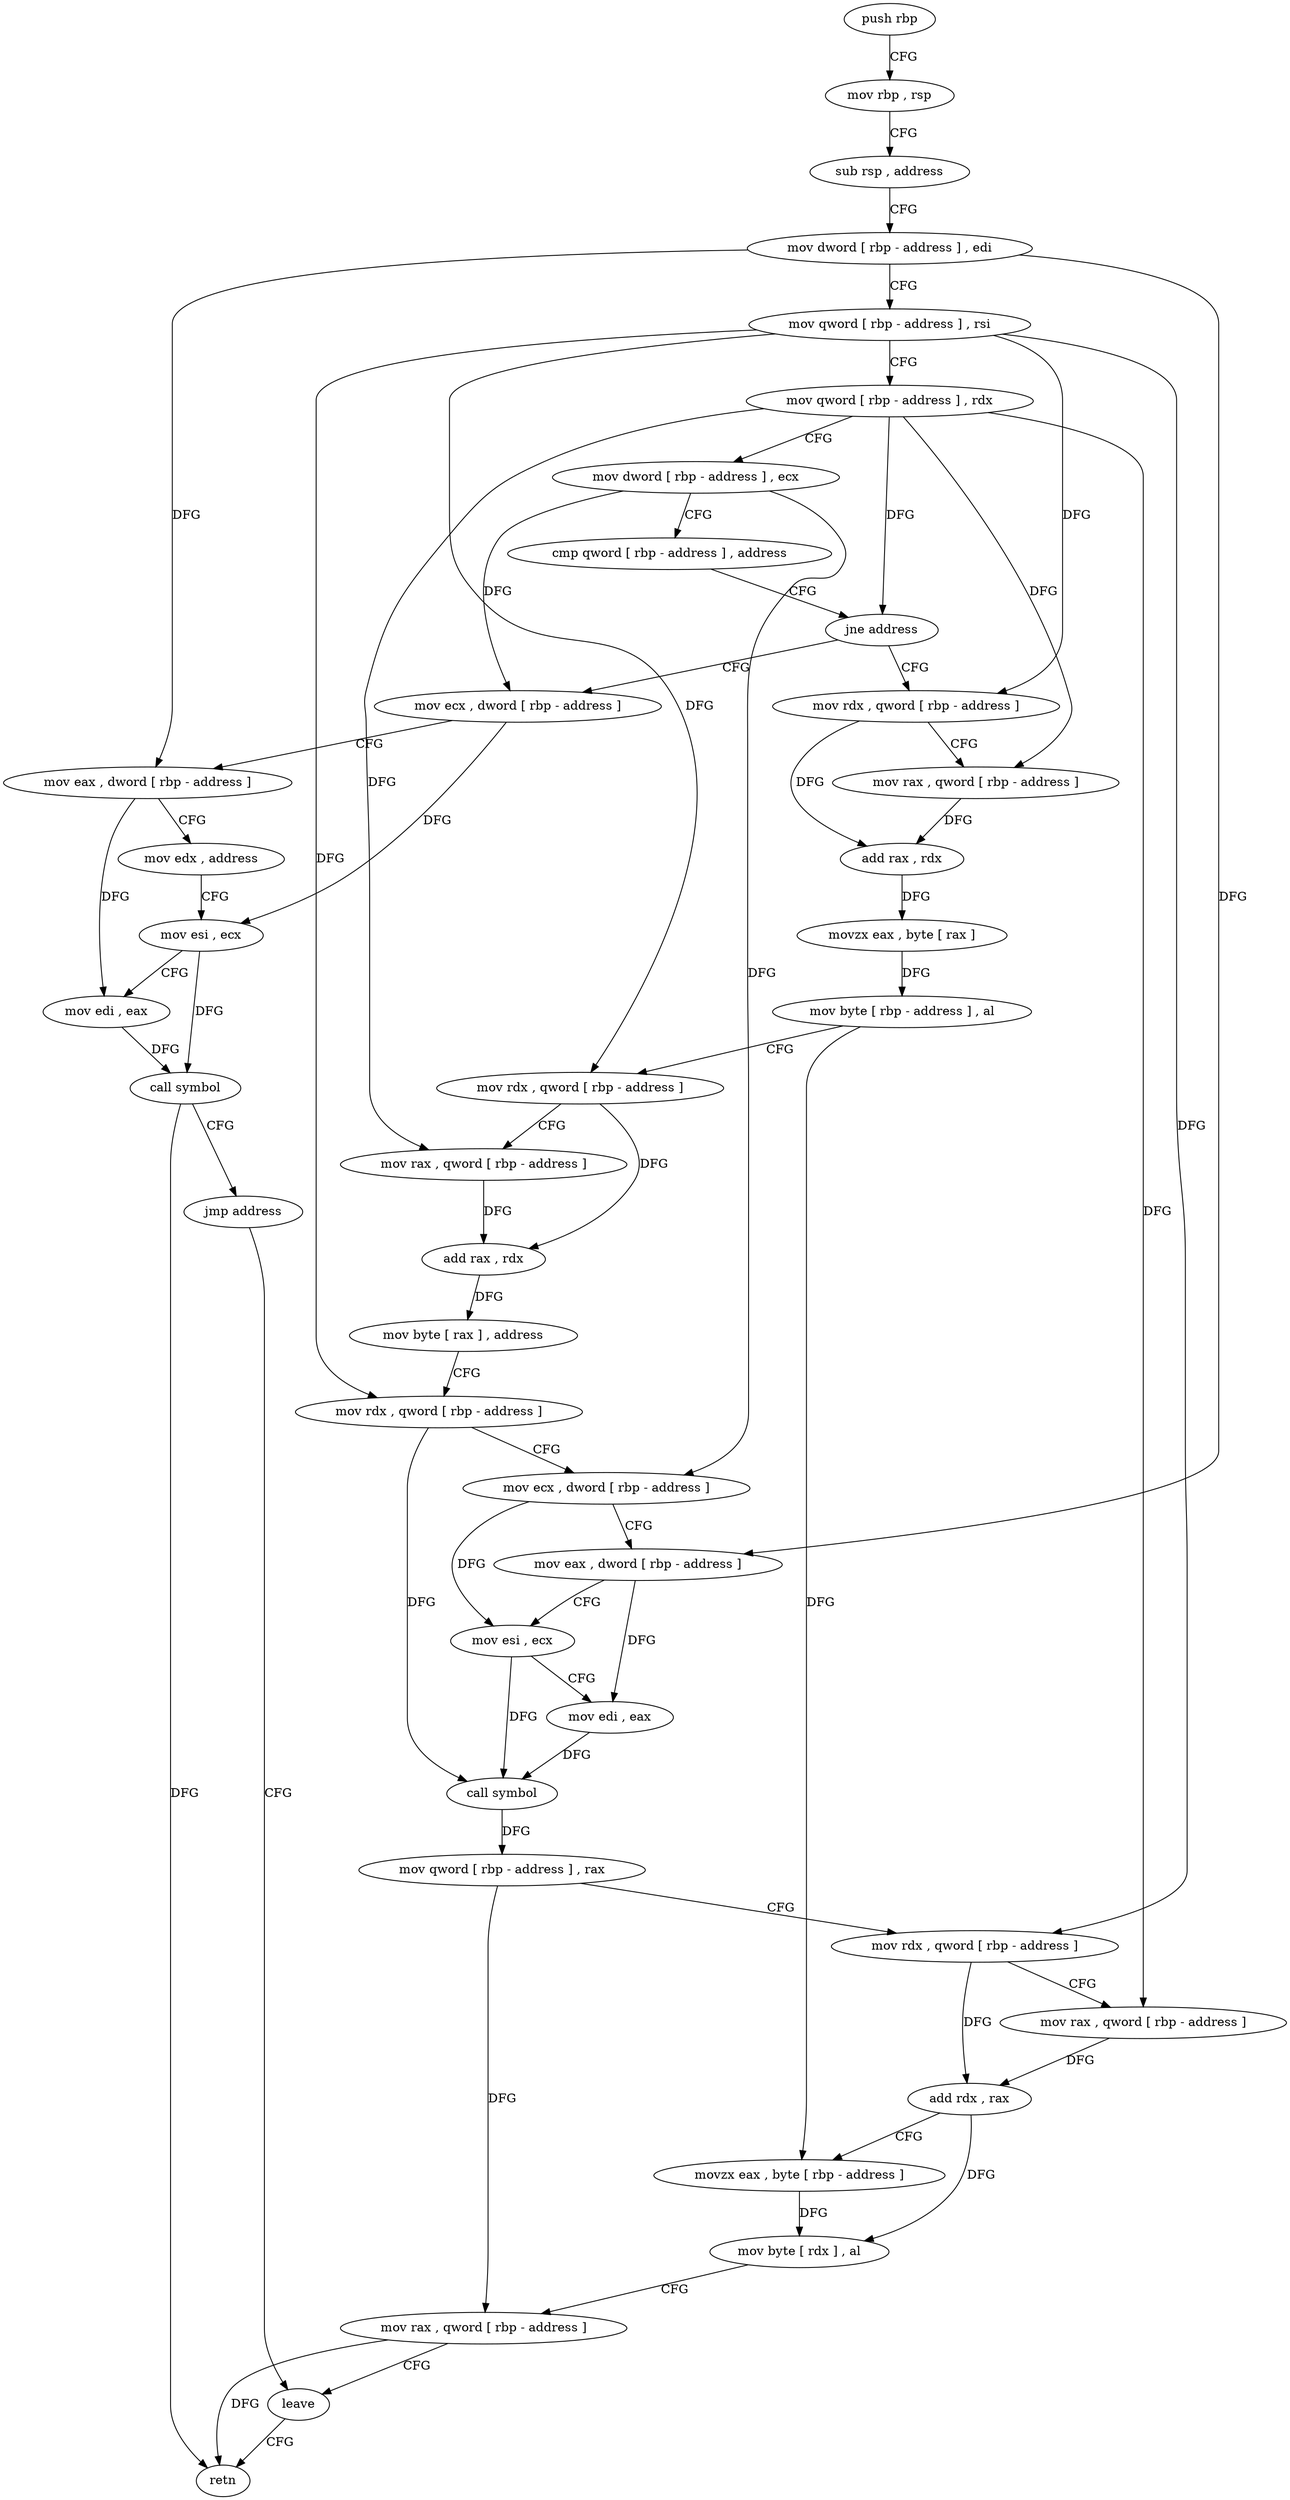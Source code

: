 digraph "func" {
"4209558" [label = "push rbp" ]
"4209559" [label = "mov rbp , rsp" ]
"4209562" [label = "sub rsp , address" ]
"4209566" [label = "mov dword [ rbp - address ] , edi" ]
"4209569" [label = "mov qword [ rbp - address ] , rsi" ]
"4209573" [label = "mov qword [ rbp - address ] , rdx" ]
"4209577" [label = "mov dword [ rbp - address ] , ecx" ]
"4209580" [label = "cmp qword [ rbp - address ] , address" ]
"4209585" [label = "jne address" ]
"4209609" [label = "mov rdx , qword [ rbp - address ]" ]
"4209587" [label = "mov ecx , dword [ rbp - address ]" ]
"4209613" [label = "mov rax , qword [ rbp - address ]" ]
"4209617" [label = "add rax , rdx" ]
"4209620" [label = "movzx eax , byte [ rax ]" ]
"4209623" [label = "mov byte [ rbp - address ] , al" ]
"4209626" [label = "mov rdx , qword [ rbp - address ]" ]
"4209630" [label = "mov rax , qword [ rbp - address ]" ]
"4209634" [label = "add rax , rdx" ]
"4209637" [label = "mov byte [ rax ] , address" ]
"4209640" [label = "mov rdx , qword [ rbp - address ]" ]
"4209644" [label = "mov ecx , dword [ rbp - address ]" ]
"4209647" [label = "mov eax , dword [ rbp - address ]" ]
"4209650" [label = "mov esi , ecx" ]
"4209652" [label = "mov edi , eax" ]
"4209654" [label = "call symbol" ]
"4209659" [label = "mov qword [ rbp - address ] , rax" ]
"4209663" [label = "mov rdx , qword [ rbp - address ]" ]
"4209667" [label = "mov rax , qword [ rbp - address ]" ]
"4209671" [label = "add rdx , rax" ]
"4209674" [label = "movzx eax , byte [ rbp - address ]" ]
"4209678" [label = "mov byte [ rdx ] , al" ]
"4209680" [label = "mov rax , qword [ rbp - address ]" ]
"4209684" [label = "leave" ]
"4209590" [label = "mov eax , dword [ rbp - address ]" ]
"4209593" [label = "mov edx , address" ]
"4209598" [label = "mov esi , ecx" ]
"4209600" [label = "mov edi , eax" ]
"4209602" [label = "call symbol" ]
"4209607" [label = "jmp address" ]
"4209685" [label = "retn" ]
"4209558" -> "4209559" [ label = "CFG" ]
"4209559" -> "4209562" [ label = "CFG" ]
"4209562" -> "4209566" [ label = "CFG" ]
"4209566" -> "4209569" [ label = "CFG" ]
"4209566" -> "4209647" [ label = "DFG" ]
"4209566" -> "4209590" [ label = "DFG" ]
"4209569" -> "4209573" [ label = "CFG" ]
"4209569" -> "4209609" [ label = "DFG" ]
"4209569" -> "4209626" [ label = "DFG" ]
"4209569" -> "4209640" [ label = "DFG" ]
"4209569" -> "4209663" [ label = "DFG" ]
"4209573" -> "4209577" [ label = "CFG" ]
"4209573" -> "4209585" [ label = "DFG" ]
"4209573" -> "4209613" [ label = "DFG" ]
"4209573" -> "4209630" [ label = "DFG" ]
"4209573" -> "4209667" [ label = "DFG" ]
"4209577" -> "4209580" [ label = "CFG" ]
"4209577" -> "4209644" [ label = "DFG" ]
"4209577" -> "4209587" [ label = "DFG" ]
"4209580" -> "4209585" [ label = "CFG" ]
"4209585" -> "4209609" [ label = "CFG" ]
"4209585" -> "4209587" [ label = "CFG" ]
"4209609" -> "4209613" [ label = "CFG" ]
"4209609" -> "4209617" [ label = "DFG" ]
"4209587" -> "4209590" [ label = "CFG" ]
"4209587" -> "4209598" [ label = "DFG" ]
"4209613" -> "4209617" [ label = "DFG" ]
"4209617" -> "4209620" [ label = "DFG" ]
"4209620" -> "4209623" [ label = "DFG" ]
"4209623" -> "4209626" [ label = "CFG" ]
"4209623" -> "4209674" [ label = "DFG" ]
"4209626" -> "4209630" [ label = "CFG" ]
"4209626" -> "4209634" [ label = "DFG" ]
"4209630" -> "4209634" [ label = "DFG" ]
"4209634" -> "4209637" [ label = "DFG" ]
"4209637" -> "4209640" [ label = "CFG" ]
"4209640" -> "4209644" [ label = "CFG" ]
"4209640" -> "4209654" [ label = "DFG" ]
"4209644" -> "4209647" [ label = "CFG" ]
"4209644" -> "4209650" [ label = "DFG" ]
"4209647" -> "4209650" [ label = "CFG" ]
"4209647" -> "4209652" [ label = "DFG" ]
"4209650" -> "4209652" [ label = "CFG" ]
"4209650" -> "4209654" [ label = "DFG" ]
"4209652" -> "4209654" [ label = "DFG" ]
"4209654" -> "4209659" [ label = "DFG" ]
"4209659" -> "4209663" [ label = "CFG" ]
"4209659" -> "4209680" [ label = "DFG" ]
"4209663" -> "4209667" [ label = "CFG" ]
"4209663" -> "4209671" [ label = "DFG" ]
"4209667" -> "4209671" [ label = "DFG" ]
"4209671" -> "4209674" [ label = "CFG" ]
"4209671" -> "4209678" [ label = "DFG" ]
"4209674" -> "4209678" [ label = "DFG" ]
"4209678" -> "4209680" [ label = "CFG" ]
"4209680" -> "4209684" [ label = "CFG" ]
"4209680" -> "4209685" [ label = "DFG" ]
"4209684" -> "4209685" [ label = "CFG" ]
"4209590" -> "4209593" [ label = "CFG" ]
"4209590" -> "4209600" [ label = "DFG" ]
"4209593" -> "4209598" [ label = "CFG" ]
"4209598" -> "4209600" [ label = "CFG" ]
"4209598" -> "4209602" [ label = "DFG" ]
"4209600" -> "4209602" [ label = "DFG" ]
"4209602" -> "4209607" [ label = "CFG" ]
"4209602" -> "4209685" [ label = "DFG" ]
"4209607" -> "4209684" [ label = "CFG" ]
}
